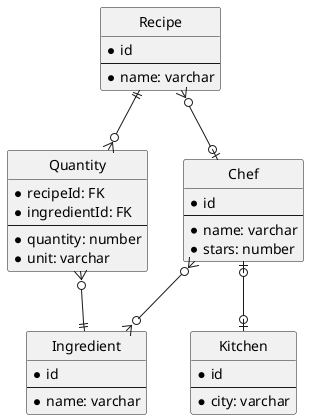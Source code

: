 @startuml

hide circle

entity "Recipe" as r {
    * id
    --
    * name: varchar
}

entity "Quantity" as q {
    * recipeId: FK
    * ingredientId: FK
    --
    * quantity: number
    * unit: varchar
}

entity "Ingredient" as i {
    * id
    --
    * name: varchar
}

entity "Chef" as c {
    * id
    --
    * name: varchar
    * stars: number
}

entity "Kitchen" as k {
    * id
    --
    * city: varchar
}

r||--o{q
q}o--||i
r}o--o|c
c|o--o|k
c}o--o{i
@enduml